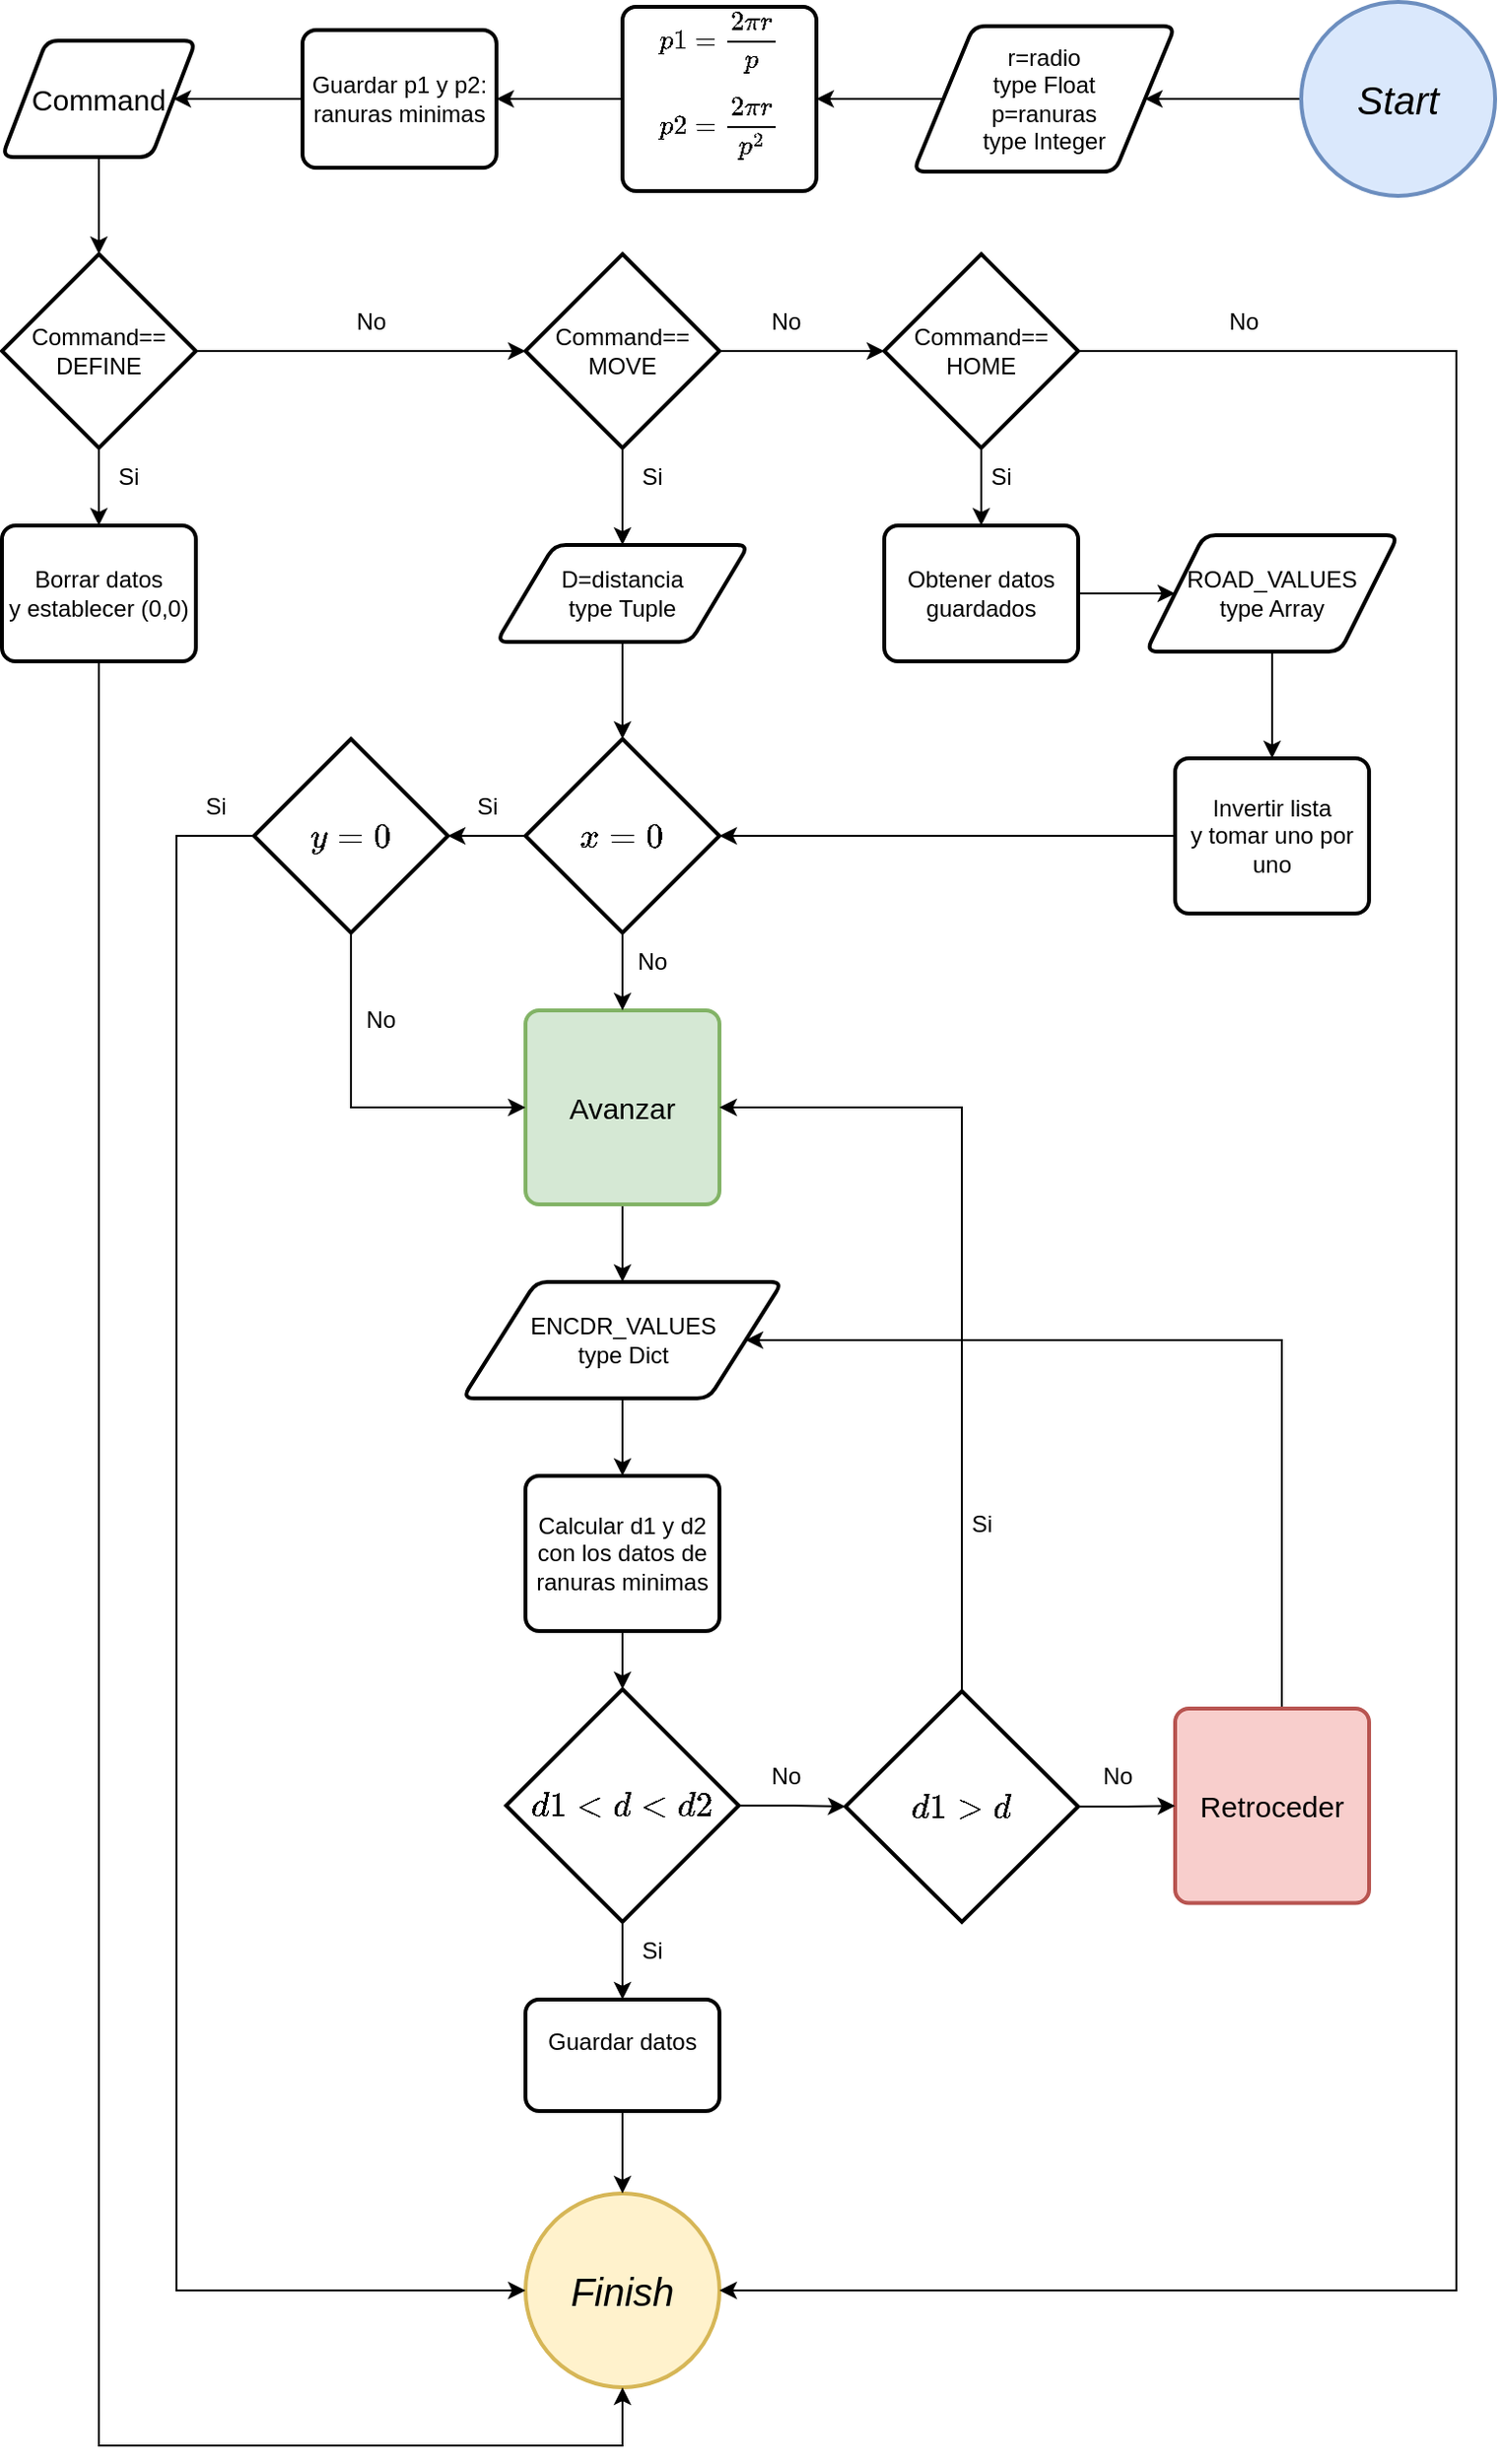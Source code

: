 <mxfile version="21.1.6" type="github">
  <diagram name="Página-1" id="Wb2sdP-foGY910zdMe5R">
    <mxGraphModel dx="1414" dy="1940" grid="1" gridSize="10" guides="1" tooltips="1" connect="1" arrows="1" fold="1" page="1" pageScale="1" pageWidth="827" pageHeight="1169" math="1" shadow="0">
      <root>
        <mxCell id="0" />
        <mxCell id="1" parent="0" />
        <mxCell id="2SVSXBVDucoTbBnyecis-100" style="edgeStyle=orthogonalEdgeStyle;rounded=0;orthogonalLoop=1;jettySize=auto;html=1;entryX=1;entryY=0.5;entryDx=0;entryDy=0;" edge="1" parent="1" source="uxVfwHRj6BvU52MU_2wL-2" target="2SVSXBVDucoTbBnyecis-45">
          <mxGeometry relative="1" as="geometry" />
        </mxCell>
        <mxCell id="uxVfwHRj6BvU52MU_2wL-2" value="&lt;font style=&quot;font-size: 20px;&quot;&gt;&lt;i&gt;Start&lt;/i&gt;&lt;/font&gt;" style="strokeWidth=2;html=1;shape=mxgraph.flowchart.start_2;whiteSpace=wrap;fillColor=#dae8fc;strokeColor=#6c8ebf;" parent="1" vertex="1">
          <mxGeometry x="700" y="-1040" width="100" height="100" as="geometry" />
        </mxCell>
        <mxCell id="uxVfwHRj6BvU52MU_2wL-4" value="&lt;i&gt;&lt;font style=&quot;font-size: 20px;&quot;&gt;Finish&lt;/font&gt;&lt;/i&gt;" style="strokeWidth=2;html=1;shape=mxgraph.flowchart.start_2;whiteSpace=wrap;align=center;fillColor=#fff2cc;strokeColor=#d6b656;" parent="1" vertex="1">
          <mxGeometry x="300" y="90" width="100" height="100" as="geometry" />
        </mxCell>
        <mxCell id="2SVSXBVDucoTbBnyecis-40" style="edgeStyle=orthogonalEdgeStyle;rounded=0;orthogonalLoop=1;jettySize=auto;html=1;entryX=0.5;entryY=0;entryDx=0;entryDy=0;" edge="1" parent="1" source="uxVfwHRj6BvU52MU_2wL-14" target="2SVSXBVDucoTbBnyecis-42">
          <mxGeometry relative="1" as="geometry">
            <mxPoint x="310" y="-210" as="targetPoint" />
          </mxGeometry>
        </mxCell>
        <mxCell id="uxVfwHRj6BvU52MU_2wL-14" value="&lt;font style=&quot;font-size: 15px;&quot;&gt;Avanzar&lt;/font&gt;" style="rounded=1;whiteSpace=wrap;html=1;absoluteArcSize=1;arcSize=14;strokeWidth=2;fillColor=#d5e8d4;strokeColor=#82b366;" parent="1" vertex="1">
          <mxGeometry x="300" y="-520" width="100" height="100" as="geometry" />
        </mxCell>
        <mxCell id="2SVSXBVDucoTbBnyecis-88" style="edgeStyle=orthogonalEdgeStyle;rounded=0;orthogonalLoop=1;jettySize=auto;html=1;entryX=1;entryY=0.5;entryDx=0;entryDy=0;" edge="1" parent="1" source="uxVfwHRj6BvU52MU_2wL-15" target="2SVSXBVDucoTbBnyecis-42">
          <mxGeometry relative="1" as="geometry">
            <Array as="points">
              <mxPoint x="690" y="-350" />
            </Array>
          </mxGeometry>
        </mxCell>
        <mxCell id="uxVfwHRj6BvU52MU_2wL-15" value="&lt;font style=&quot;font-size: 15px;&quot;&gt;Retroceder&lt;/font&gt;" style="rounded=1;whiteSpace=wrap;html=1;absoluteArcSize=1;arcSize=14;strokeWidth=2;fillColor=#f8cecc;strokeColor=#b85450;" parent="1" vertex="1">
          <mxGeometry x="635" y="-160" width="100" height="100.25" as="geometry" />
        </mxCell>
        <mxCell id="2SVSXBVDucoTbBnyecis-44" value="" style="edgeStyle=orthogonalEdgeStyle;rounded=0;orthogonalLoop=1;jettySize=auto;html=1;" edge="1" parent="1" source="uxVfwHRj6BvU52MU_2wL-18" target="2SVSXBVDucoTbBnyecis-2">
          <mxGeometry relative="1" as="geometry">
            <Array as="points" />
          </mxGeometry>
        </mxCell>
        <mxCell id="uxVfwHRj6BvU52MU_2wL-18" value="&lt;font style=&quot;font-size: 15px;&quot;&gt;Command&lt;/font&gt;" style="shape=parallelogram;html=1;strokeWidth=2;perimeter=parallelogramPerimeter;whiteSpace=wrap;rounded=1;arcSize=12;size=0.23;" parent="1" vertex="1">
          <mxGeometry x="30" y="-1020" width="100" height="60" as="geometry" />
        </mxCell>
        <mxCell id="2SVSXBVDucoTbBnyecis-9" style="edgeStyle=orthogonalEdgeStyle;rounded=0;orthogonalLoop=1;jettySize=auto;html=1;entryX=0;entryY=0.5;entryDx=0;entryDy=0;entryPerimeter=0;" edge="1" parent="1" source="2SVSXBVDucoTbBnyecis-2" target="2SVSXBVDucoTbBnyecis-3">
          <mxGeometry relative="1" as="geometry" />
        </mxCell>
        <mxCell id="2SVSXBVDucoTbBnyecis-12" value="" style="edgeStyle=orthogonalEdgeStyle;rounded=0;orthogonalLoop=1;jettySize=auto;html=1;" edge="1" parent="1" source="2SVSXBVDucoTbBnyecis-2" target="2SVSXBVDucoTbBnyecis-11">
          <mxGeometry relative="1" as="geometry" />
        </mxCell>
        <mxCell id="2SVSXBVDucoTbBnyecis-2" value="&lt;div&gt;Command==&lt;/div&gt;&lt;div&gt;DEFINE&lt;br&gt;&lt;/div&gt;" style="strokeWidth=2;html=1;shape=mxgraph.flowchart.decision;whiteSpace=wrap;" vertex="1" parent="1">
          <mxGeometry x="30" y="-910" width="100" height="100" as="geometry" />
        </mxCell>
        <mxCell id="2SVSXBVDucoTbBnyecis-10" style="edgeStyle=orthogonalEdgeStyle;rounded=0;orthogonalLoop=1;jettySize=auto;html=1;" edge="1" parent="1" source="2SVSXBVDucoTbBnyecis-3" target="2SVSXBVDucoTbBnyecis-4">
          <mxGeometry relative="1" as="geometry">
            <mxPoint x="670" y="-860" as="targetPoint" />
          </mxGeometry>
        </mxCell>
        <mxCell id="2SVSXBVDucoTbBnyecis-23" style="edgeStyle=orthogonalEdgeStyle;rounded=0;orthogonalLoop=1;jettySize=auto;html=1;" edge="1" parent="1" source="2SVSXBVDucoTbBnyecis-3" target="2SVSXBVDucoTbBnyecis-22">
          <mxGeometry relative="1" as="geometry" />
        </mxCell>
        <mxCell id="2SVSXBVDucoTbBnyecis-3" value="&lt;div&gt;Command==&lt;/div&gt;&lt;div&gt;MOVE&lt;br&gt;&lt;/div&gt;" style="strokeWidth=2;html=1;shape=mxgraph.flowchart.decision;whiteSpace=wrap;" vertex="1" parent="1">
          <mxGeometry x="300" y="-910" width="100" height="100" as="geometry" />
        </mxCell>
        <mxCell id="2SVSXBVDucoTbBnyecis-82" style="edgeStyle=orthogonalEdgeStyle;rounded=0;orthogonalLoop=1;jettySize=auto;html=1;entryX=0.5;entryY=0;entryDx=0;entryDy=0;" edge="1" parent="1" source="2SVSXBVDucoTbBnyecis-4" target="2SVSXBVDucoTbBnyecis-15">
          <mxGeometry relative="1" as="geometry" />
        </mxCell>
        <mxCell id="2SVSXBVDucoTbBnyecis-83" style="edgeStyle=orthogonalEdgeStyle;rounded=0;orthogonalLoop=1;jettySize=auto;html=1;entryX=1;entryY=0.5;entryDx=0;entryDy=0;entryPerimeter=0;" edge="1" parent="1" source="2SVSXBVDucoTbBnyecis-4" target="uxVfwHRj6BvU52MU_2wL-4">
          <mxGeometry relative="1" as="geometry">
            <mxPoint x="790" y="300" as="targetPoint" />
            <Array as="points">
              <mxPoint x="780" y="-860" />
              <mxPoint x="780" y="140" />
            </Array>
          </mxGeometry>
        </mxCell>
        <mxCell id="2SVSXBVDucoTbBnyecis-4" value="&lt;div&gt;Command==&lt;/div&gt;&lt;div&gt;HOME&lt;/div&gt;" style="strokeWidth=2;html=1;shape=mxgraph.flowchart.decision;whiteSpace=wrap;" vertex="1" parent="1">
          <mxGeometry x="485" y="-910" width="100" height="100" as="geometry" />
        </mxCell>
        <mxCell id="2SVSXBVDucoTbBnyecis-13" style="edgeStyle=orthogonalEdgeStyle;rounded=0;orthogonalLoop=1;jettySize=auto;html=1;entryX=0.5;entryY=1;entryDx=0;entryDy=0;entryPerimeter=0;exitX=0.5;exitY=1;exitDx=0;exitDy=0;" edge="1" parent="1" source="2SVSXBVDucoTbBnyecis-11" target="uxVfwHRj6BvU52MU_2wL-4">
          <mxGeometry relative="1" as="geometry">
            <mxPoint x="440" y="530" as="targetPoint" />
            <mxPoint x="90" y="-670" as="sourcePoint" />
            <Array as="points">
              <mxPoint x="80" y="220" />
              <mxPoint x="350" y="220" />
            </Array>
          </mxGeometry>
        </mxCell>
        <mxCell id="2SVSXBVDucoTbBnyecis-11" value="&lt;div&gt;Borrar datos&lt;/div&gt;&lt;div&gt;y establecer (0,0)&lt;br&gt;&lt;/div&gt;" style="rounded=1;whiteSpace=wrap;html=1;absoluteArcSize=1;arcSize=14;strokeWidth=2;" vertex="1" parent="1">
          <mxGeometry x="30" y="-770" width="100" height="70" as="geometry" />
        </mxCell>
        <mxCell id="2SVSXBVDucoTbBnyecis-84" value="" style="edgeStyle=orthogonalEdgeStyle;rounded=0;orthogonalLoop=1;jettySize=auto;html=1;" edge="1" parent="1" source="2SVSXBVDucoTbBnyecis-15" target="2SVSXBVDucoTbBnyecis-19">
          <mxGeometry relative="1" as="geometry" />
        </mxCell>
        <mxCell id="2SVSXBVDucoTbBnyecis-15" value="&lt;div&gt;Obtener datos&lt;/div&gt;&lt;div&gt;guardados&lt;br&gt;&lt;/div&gt;" style="rounded=1;whiteSpace=wrap;html=1;absoluteArcSize=1;arcSize=14;strokeWidth=2;" vertex="1" parent="1">
          <mxGeometry x="485" y="-770" width="100" height="70" as="geometry" />
        </mxCell>
        <mxCell id="2SVSXBVDucoTbBnyecis-85" style="edgeStyle=orthogonalEdgeStyle;rounded=0;orthogonalLoop=1;jettySize=auto;html=1;entryX=0.5;entryY=0;entryDx=0;entryDy=0;" edge="1" parent="1" source="2SVSXBVDucoTbBnyecis-19" target="2SVSXBVDucoTbBnyecis-25">
          <mxGeometry relative="1" as="geometry" />
        </mxCell>
        <mxCell id="2SVSXBVDucoTbBnyecis-19" value="&lt;div&gt;ROAD_VALUES&lt;/div&gt;&lt;div&gt;type Array&lt;br&gt;&lt;/div&gt;" style="shape=parallelogram;html=1;strokeWidth=2;perimeter=parallelogramPerimeter;whiteSpace=wrap;rounded=1;arcSize=12;size=0.23;" vertex="1" parent="1">
          <mxGeometry x="620" y="-765" width="130" height="60" as="geometry" />
        </mxCell>
        <mxCell id="2SVSXBVDucoTbBnyecis-33" style="edgeStyle=orthogonalEdgeStyle;rounded=0;orthogonalLoop=1;jettySize=auto;html=1;entryX=0.5;entryY=0;entryDx=0;entryDy=0;entryPerimeter=0;" edge="1" parent="1" source="2SVSXBVDucoTbBnyecis-22" target="2SVSXBVDucoTbBnyecis-30">
          <mxGeometry relative="1" as="geometry">
            <mxPoint x="370" y="-630" as="targetPoint" />
          </mxGeometry>
        </mxCell>
        <mxCell id="2SVSXBVDucoTbBnyecis-22" value="&lt;div&gt;D=distancia&lt;br&gt;&lt;/div&gt;&lt;div&gt;type Tuple&lt;/div&gt;" style="shape=parallelogram;html=1;strokeWidth=2;perimeter=parallelogramPerimeter;whiteSpace=wrap;rounded=1;arcSize=12;size=0.23;" vertex="1" parent="1">
          <mxGeometry x="285" y="-760" width="130" height="50" as="geometry" />
        </mxCell>
        <mxCell id="2SVSXBVDucoTbBnyecis-24" style="edgeStyle=orthogonalEdgeStyle;rounded=0;orthogonalLoop=1;jettySize=auto;html=1;exitX=0.5;exitY=1;exitDx=0;exitDy=0;" edge="1" parent="1" source="2SVSXBVDucoTbBnyecis-22" target="2SVSXBVDucoTbBnyecis-22">
          <mxGeometry relative="1" as="geometry" />
        </mxCell>
        <mxCell id="2SVSXBVDucoTbBnyecis-86" style="edgeStyle=orthogonalEdgeStyle;rounded=0;orthogonalLoop=1;jettySize=auto;html=1;entryX=1;entryY=0.5;entryDx=0;entryDy=0;entryPerimeter=0;" edge="1" parent="1" source="2SVSXBVDucoTbBnyecis-25" target="2SVSXBVDucoTbBnyecis-30">
          <mxGeometry relative="1" as="geometry">
            <mxPoint x="410" y="-610" as="targetPoint" />
          </mxGeometry>
        </mxCell>
        <mxCell id="2SVSXBVDucoTbBnyecis-25" value="&lt;div&gt;Invertir lista&lt;/div&gt;&lt;div&gt;y tomar uno por uno&lt;br&gt;&lt;/div&gt;" style="rounded=1;whiteSpace=wrap;html=1;absoluteArcSize=1;arcSize=14;strokeWidth=2;" vertex="1" parent="1">
          <mxGeometry x="635" y="-650" width="100" height="80" as="geometry" />
        </mxCell>
        <mxCell id="2SVSXBVDucoTbBnyecis-75" style="edgeStyle=orthogonalEdgeStyle;rounded=0;orthogonalLoop=1;jettySize=auto;html=1;entryX=0.5;entryY=0;entryDx=0;entryDy=0;entryPerimeter=0;" edge="1" parent="1" source="2SVSXBVDucoTbBnyecis-27" target="uxVfwHRj6BvU52MU_2wL-4">
          <mxGeometry relative="1" as="geometry" />
        </mxCell>
        <mxCell id="2SVSXBVDucoTbBnyecis-27" value="&lt;div&gt;Guardar datos&lt;/div&gt;&lt;div&gt;&lt;br&gt;&lt;/div&gt;" style="rounded=1;whiteSpace=wrap;html=1;absoluteArcSize=1;arcSize=14;strokeWidth=2;" vertex="1" parent="1">
          <mxGeometry x="300" y="-10" width="100" height="57.5" as="geometry" />
        </mxCell>
        <mxCell id="2SVSXBVDucoTbBnyecis-35" style="edgeStyle=orthogonalEdgeStyle;rounded=0;orthogonalLoop=1;jettySize=auto;html=1;entryX=1;entryY=0.5;entryDx=0;entryDy=0;entryPerimeter=0;" edge="1" parent="1" source="2SVSXBVDucoTbBnyecis-30" target="2SVSXBVDucoTbBnyecis-32">
          <mxGeometry relative="1" as="geometry" />
        </mxCell>
        <mxCell id="2SVSXBVDucoTbBnyecis-39" style="edgeStyle=orthogonalEdgeStyle;rounded=0;orthogonalLoop=1;jettySize=auto;html=1;entryX=0.5;entryY=0;entryDx=0;entryDy=0;" edge="1" parent="1" source="2SVSXBVDucoTbBnyecis-30" target="uxVfwHRj6BvU52MU_2wL-14">
          <mxGeometry relative="1" as="geometry" />
        </mxCell>
        <mxCell id="2SVSXBVDucoTbBnyecis-30" value="&lt;font style=&quot;font-size: 15px;&quot;&gt;$$x=0$$&lt;/font&gt;" style="strokeWidth=2;html=1;shape=mxgraph.flowchart.decision;whiteSpace=wrap;" vertex="1" parent="1">
          <mxGeometry x="300" y="-660" width="100" height="100" as="geometry" />
        </mxCell>
        <mxCell id="2SVSXBVDucoTbBnyecis-36" style="edgeStyle=orthogonalEdgeStyle;rounded=0;orthogonalLoop=1;jettySize=auto;html=1;entryX=0;entryY=0.5;entryDx=0;entryDy=0;entryPerimeter=0;" edge="1" parent="1" source="2SVSXBVDucoTbBnyecis-32" target="uxVfwHRj6BvU52MU_2wL-4">
          <mxGeometry relative="1" as="geometry">
            <Array as="points">
              <mxPoint x="120" y="-610" />
              <mxPoint x="120" y="140" />
            </Array>
          </mxGeometry>
        </mxCell>
        <mxCell id="2SVSXBVDucoTbBnyecis-38" style="edgeStyle=orthogonalEdgeStyle;rounded=0;orthogonalLoop=1;jettySize=auto;html=1;entryX=0;entryY=0.5;entryDx=0;entryDy=0;exitX=0.5;exitY=1;exitDx=0;exitDy=0;exitPerimeter=0;" edge="1" parent="1" source="2SVSXBVDucoTbBnyecis-32" target="uxVfwHRj6BvU52MU_2wL-14">
          <mxGeometry relative="1" as="geometry" />
        </mxCell>
        <mxCell id="2SVSXBVDucoTbBnyecis-32" value="&lt;font style=&quot;font-size: 15px;&quot;&gt;$$y=0$$&lt;/font&gt;" style="strokeWidth=2;html=1;shape=mxgraph.flowchart.decision;whiteSpace=wrap;" vertex="1" parent="1">
          <mxGeometry x="160" y="-660" width="100" height="100" as="geometry" />
        </mxCell>
        <mxCell id="2SVSXBVDucoTbBnyecis-55" style="edgeStyle=orthogonalEdgeStyle;rounded=0;orthogonalLoop=1;jettySize=auto;html=1;entryX=0.5;entryY=0;entryDx=0;entryDy=0;" edge="1" parent="1" source="2SVSXBVDucoTbBnyecis-42" target="2SVSXBVDucoTbBnyecis-51">
          <mxGeometry relative="1" as="geometry" />
        </mxCell>
        <mxCell id="2SVSXBVDucoTbBnyecis-42" value="&lt;div&gt;ENCDR_VALUES&lt;/div&gt;&lt;div&gt;type Dict&lt;br&gt;&lt;/div&gt;" style="shape=parallelogram;html=1;strokeWidth=2;perimeter=parallelogramPerimeter;whiteSpace=wrap;rounded=1;arcSize=12;size=0.23;" vertex="1" parent="1">
          <mxGeometry x="267.5" y="-380" width="165" height="60" as="geometry" />
        </mxCell>
        <mxCell id="2SVSXBVDucoTbBnyecis-99" style="edgeStyle=orthogonalEdgeStyle;rounded=0;orthogonalLoop=1;jettySize=auto;html=1;entryX=1;entryY=0.5;entryDx=0;entryDy=0;" edge="1" parent="1" source="2SVSXBVDucoTbBnyecis-45" target="2SVSXBVDucoTbBnyecis-46">
          <mxGeometry relative="1" as="geometry" />
        </mxCell>
        <mxCell id="2SVSXBVDucoTbBnyecis-45" value="&lt;div&gt;r=radio&lt;br&gt;&lt;/div&gt;&lt;div&gt;type Float&lt;/div&gt;&lt;div&gt;p=ranuras&lt;/div&gt;&lt;div&gt;type Integer&lt;/div&gt;" style="shape=parallelogram;html=1;strokeWidth=2;perimeter=parallelogramPerimeter;whiteSpace=wrap;rounded=1;arcSize=12;size=0.23;" vertex="1" parent="1">
          <mxGeometry x="500" y="-1027.5" width="135" height="75" as="geometry" />
        </mxCell>
        <mxCell id="2SVSXBVDucoTbBnyecis-98" style="edgeStyle=orthogonalEdgeStyle;rounded=0;orthogonalLoop=1;jettySize=auto;html=1;entryX=1;entryY=0.5;entryDx=0;entryDy=0;" edge="1" parent="1" source="2SVSXBVDucoTbBnyecis-46" target="2SVSXBVDucoTbBnyecis-48">
          <mxGeometry relative="1" as="geometry" />
        </mxCell>
        <mxCell id="2SVSXBVDucoTbBnyecis-46" value="&lt;div&gt;$$p1=\frac{2\pi r}{p}$$&lt;/div&gt;&lt;div&gt;$$p2=\frac{2\pi r}{p^{2}}$$&lt;/div&gt;&lt;div&gt;&lt;br&gt;&lt;/div&gt;" style="rounded=1;whiteSpace=wrap;html=1;absoluteArcSize=1;arcSize=14;strokeWidth=2;" vertex="1" parent="1">
          <mxGeometry x="350" y="-1037.5" width="100" height="95" as="geometry" />
        </mxCell>
        <mxCell id="2SVSXBVDucoTbBnyecis-96" style="edgeStyle=orthogonalEdgeStyle;rounded=0;orthogonalLoop=1;jettySize=auto;html=1;entryX=1;entryY=0.5;entryDx=0;entryDy=0;" edge="1" parent="1" source="2SVSXBVDucoTbBnyecis-48" target="uxVfwHRj6BvU52MU_2wL-18">
          <mxGeometry relative="1" as="geometry" />
        </mxCell>
        <mxCell id="2SVSXBVDucoTbBnyecis-48" value="&lt;div&gt;Guardar p1 y p2:&lt;/div&gt;&lt;div&gt;ranuras minimas&lt;br&gt;&lt;/div&gt;" style="rounded=1;whiteSpace=wrap;html=1;absoluteArcSize=1;arcSize=14;strokeWidth=2;" vertex="1" parent="1">
          <mxGeometry x="185" y="-1025.5" width="100" height="71" as="geometry" />
        </mxCell>
        <mxCell id="2SVSXBVDucoTbBnyecis-78" style="edgeStyle=orthogonalEdgeStyle;rounded=0;orthogonalLoop=1;jettySize=auto;html=1;entryX=0.5;entryY=0;entryDx=0;entryDy=0;entryPerimeter=0;" edge="1" parent="1" source="2SVSXBVDucoTbBnyecis-51" target="2SVSXBVDucoTbBnyecis-56">
          <mxGeometry relative="1" as="geometry" />
        </mxCell>
        <mxCell id="2SVSXBVDucoTbBnyecis-51" value="&lt;div&gt;Calcular d1 y d2&lt;/div&gt;&lt;div&gt;con los datos de ranuras minimas&lt;br&gt;&lt;/div&gt;" style="rounded=1;whiteSpace=wrap;html=1;absoluteArcSize=1;arcSize=14;strokeWidth=2;" vertex="1" parent="1">
          <mxGeometry x="300" y="-280" width="100" height="80" as="geometry" />
        </mxCell>
        <mxCell id="2SVSXBVDucoTbBnyecis-72" style="edgeStyle=orthogonalEdgeStyle;rounded=0;orthogonalLoop=1;jettySize=auto;html=1;entryX=0;entryY=0.5;entryDx=0;entryDy=0;entryPerimeter=0;" edge="1" parent="1" source="2SVSXBVDucoTbBnyecis-56" target="2SVSXBVDucoTbBnyecis-58">
          <mxGeometry relative="1" as="geometry" />
        </mxCell>
        <mxCell id="2SVSXBVDucoTbBnyecis-74" style="edgeStyle=orthogonalEdgeStyle;rounded=0;orthogonalLoop=1;jettySize=auto;html=1;entryX=0.5;entryY=0;entryDx=0;entryDy=0;" edge="1" parent="1" source="2SVSXBVDucoTbBnyecis-56" target="2SVSXBVDucoTbBnyecis-27">
          <mxGeometry relative="1" as="geometry" />
        </mxCell>
        <mxCell id="2SVSXBVDucoTbBnyecis-56" value="&lt;font style=&quot;font-size: 15px;&quot;&gt;$$d1&amp;lt;d&amp;lt;d2$$&lt;/font&gt;" style="strokeWidth=2;html=1;shape=mxgraph.flowchart.decision;whiteSpace=wrap;" vertex="1" parent="1">
          <mxGeometry x="290" y="-170" width="120" height="120" as="geometry" />
        </mxCell>
        <mxCell id="2SVSXBVDucoTbBnyecis-64" style="edgeStyle=orthogonalEdgeStyle;rounded=0;orthogonalLoop=1;jettySize=auto;html=1;entryX=0;entryY=0.5;entryDx=0;entryDy=0;" edge="1" parent="1" source="2SVSXBVDucoTbBnyecis-58" target="uxVfwHRj6BvU52MU_2wL-15">
          <mxGeometry relative="1" as="geometry" />
        </mxCell>
        <mxCell id="2SVSXBVDucoTbBnyecis-73" style="edgeStyle=orthogonalEdgeStyle;rounded=0;orthogonalLoop=1;jettySize=auto;html=1;entryX=1;entryY=0.5;entryDx=0;entryDy=0;" edge="1" parent="1" source="2SVSXBVDucoTbBnyecis-58" target="uxVfwHRj6BvU52MU_2wL-14">
          <mxGeometry relative="1" as="geometry">
            <mxPoint x="440" y="-460" as="targetPoint" />
            <Array as="points">
              <mxPoint x="525" y="-470" />
            </Array>
          </mxGeometry>
        </mxCell>
        <mxCell id="2SVSXBVDucoTbBnyecis-58" value="&lt;font style=&quot;font-size: 15px;&quot;&gt;$$d1&amp;gt;d$$&lt;/font&gt;" style="strokeWidth=2;html=1;shape=mxgraph.flowchart.decision;whiteSpace=wrap;" vertex="1" parent="1">
          <mxGeometry x="465" y="-169" width="120" height="119" as="geometry" />
        </mxCell>
        <mxCell id="2SVSXBVDucoTbBnyecis-91" value="Si" style="text;html=1;align=center;verticalAlign=middle;resizable=0;points=[];autosize=1;strokeColor=none;fillColor=none;" vertex="1" parent="1">
          <mxGeometry x="265" y="-640" width="30" height="30" as="geometry" />
        </mxCell>
        <mxCell id="2SVSXBVDucoTbBnyecis-92" value="Si" style="text;html=1;align=center;verticalAlign=middle;resizable=0;points=[];autosize=1;strokeColor=none;fillColor=none;" vertex="1" parent="1">
          <mxGeometry x="125" y="-640" width="30" height="30" as="geometry" />
        </mxCell>
        <mxCell id="2SVSXBVDucoTbBnyecis-93" value="No" style="text;html=1;align=center;verticalAlign=middle;resizable=0;points=[];autosize=1;strokeColor=none;fillColor=none;" vertex="1" parent="1">
          <mxGeometry x="345" y="-560" width="40" height="30" as="geometry" />
        </mxCell>
        <mxCell id="2SVSXBVDucoTbBnyecis-94" value="No" style="text;html=1;align=center;verticalAlign=middle;resizable=0;points=[];autosize=1;strokeColor=none;fillColor=none;" vertex="1" parent="1">
          <mxGeometry x="205" y="-530" width="40" height="30" as="geometry" />
        </mxCell>
        <mxCell id="2SVSXBVDucoTbBnyecis-101" value="Si" style="text;html=1;align=center;verticalAlign=middle;resizable=0;points=[];autosize=1;strokeColor=none;fillColor=none;" vertex="1" parent="1">
          <mxGeometry x="80" y="-810" width="30" height="30" as="geometry" />
        </mxCell>
        <mxCell id="2SVSXBVDucoTbBnyecis-102" value="Si" style="text;html=1;align=center;verticalAlign=middle;resizable=0;points=[];autosize=1;strokeColor=none;fillColor=none;" vertex="1" parent="1">
          <mxGeometry x="350" y="-810" width="30" height="30" as="geometry" />
        </mxCell>
        <mxCell id="2SVSXBVDucoTbBnyecis-103" value="Si" style="text;html=1;align=center;verticalAlign=middle;resizable=0;points=[];autosize=1;strokeColor=none;fillColor=none;" vertex="1" parent="1">
          <mxGeometry x="530" y="-810" width="30" height="30" as="geometry" />
        </mxCell>
        <mxCell id="2SVSXBVDucoTbBnyecis-104" value="No" style="text;html=1;align=center;verticalAlign=middle;resizable=0;points=[];autosize=1;strokeColor=none;fillColor=none;" vertex="1" parent="1">
          <mxGeometry x="200" y="-890" width="40" height="30" as="geometry" />
        </mxCell>
        <mxCell id="2SVSXBVDucoTbBnyecis-105" value="No" style="text;html=1;align=center;verticalAlign=middle;resizable=0;points=[];autosize=1;strokeColor=none;fillColor=none;" vertex="1" parent="1">
          <mxGeometry x="414" y="-890" width="40" height="30" as="geometry" />
        </mxCell>
        <mxCell id="2SVSXBVDucoTbBnyecis-106" value="No" style="text;html=1;align=center;verticalAlign=middle;resizable=0;points=[];autosize=1;strokeColor=none;fillColor=none;" vertex="1" parent="1">
          <mxGeometry x="650" y="-890" width="40" height="30" as="geometry" />
        </mxCell>
        <mxCell id="2SVSXBVDucoTbBnyecis-108" value="No" style="text;html=1;align=center;verticalAlign=middle;resizable=0;points=[];autosize=1;strokeColor=none;fillColor=none;" vertex="1" parent="1">
          <mxGeometry x="414" y="-140" width="40" height="30" as="geometry" />
        </mxCell>
        <mxCell id="2SVSXBVDucoTbBnyecis-109" value="No" style="text;html=1;align=center;verticalAlign=middle;resizable=0;points=[];autosize=1;strokeColor=none;fillColor=none;" vertex="1" parent="1">
          <mxGeometry x="585" y="-140" width="40" height="30" as="geometry" />
        </mxCell>
        <mxCell id="2SVSXBVDucoTbBnyecis-110" value="Si" style="text;html=1;align=center;verticalAlign=middle;resizable=0;points=[];autosize=1;strokeColor=none;fillColor=none;" vertex="1" parent="1">
          <mxGeometry x="350" y="-50" width="30" height="30" as="geometry" />
        </mxCell>
        <mxCell id="2SVSXBVDucoTbBnyecis-111" value="Si" style="text;html=1;align=center;verticalAlign=middle;resizable=0;points=[];autosize=1;strokeColor=none;fillColor=none;" vertex="1" parent="1">
          <mxGeometry x="520" y="-270" width="30" height="30" as="geometry" />
        </mxCell>
      </root>
    </mxGraphModel>
  </diagram>
</mxfile>

